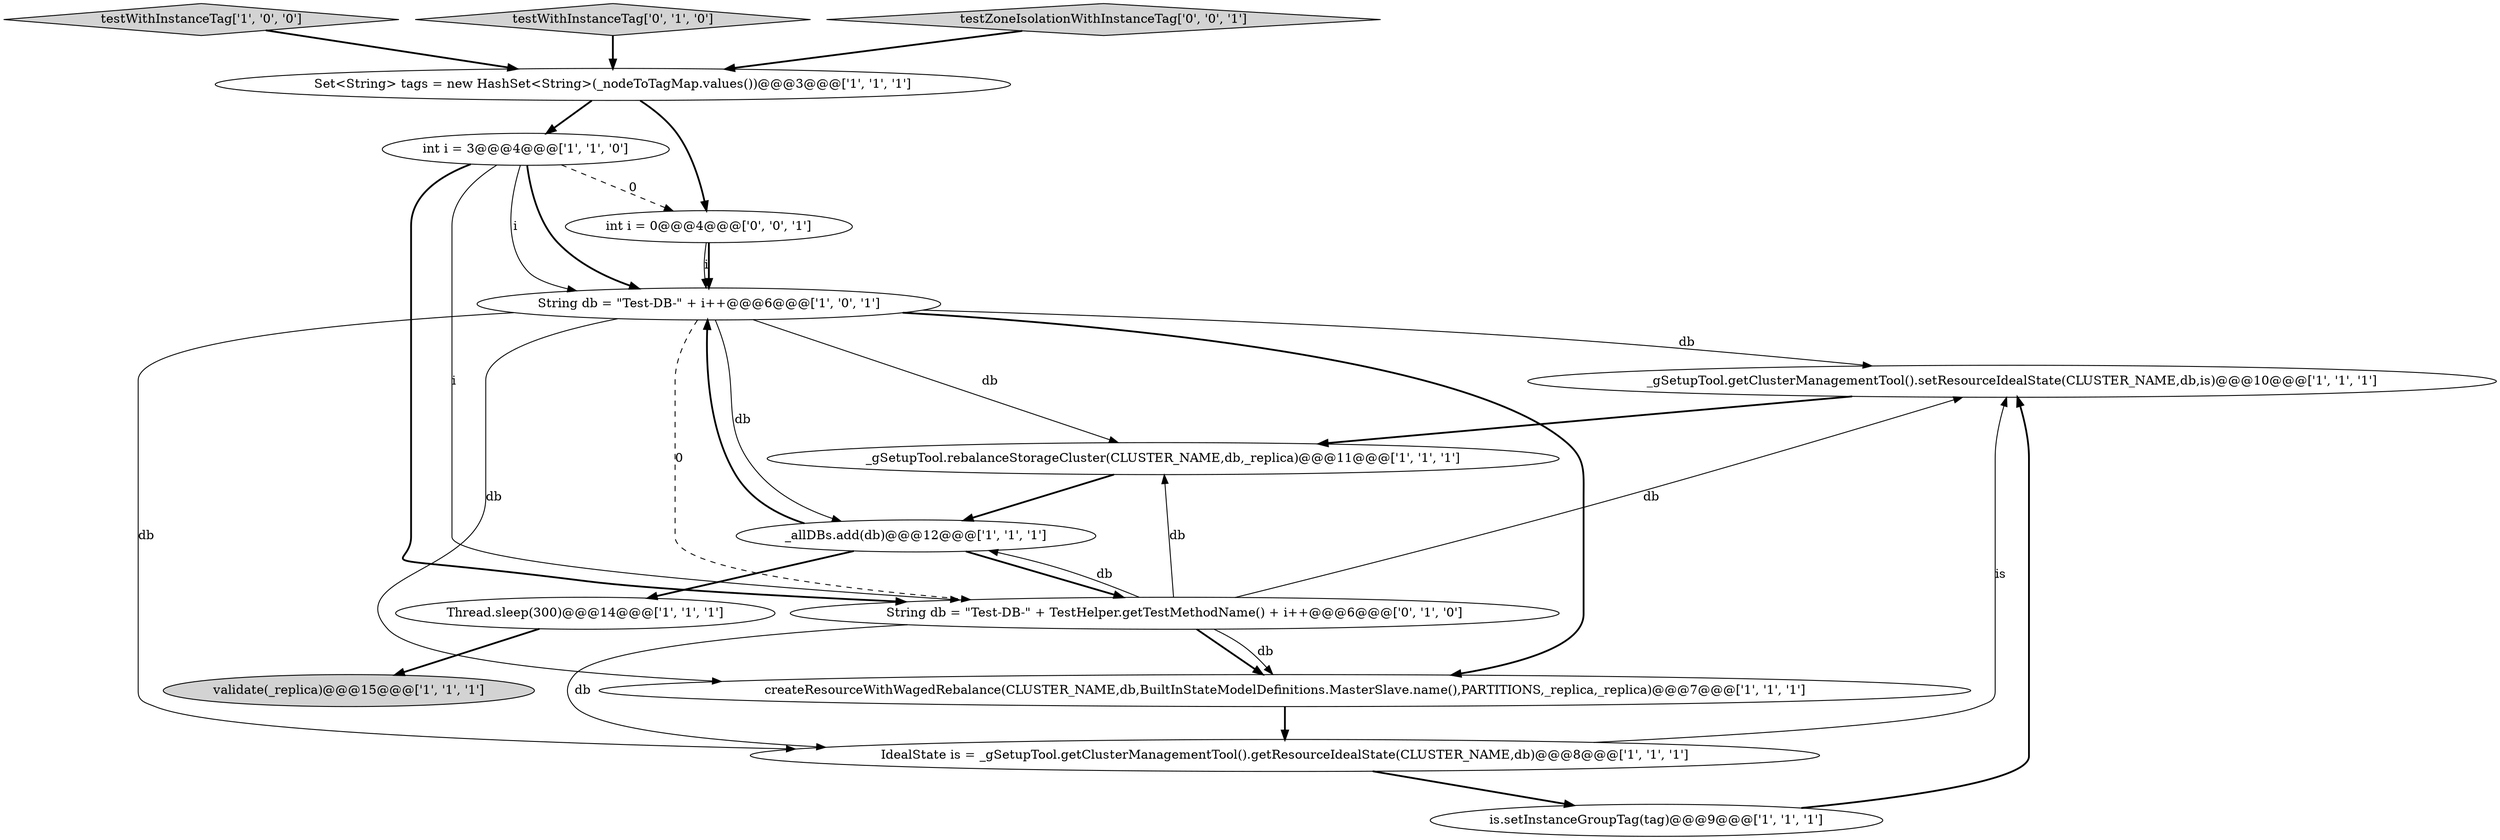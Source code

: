 digraph {
8 [style = filled, label = "testWithInstanceTag['1', '0', '0']", fillcolor = lightgray, shape = diamond image = "AAA0AAABBB1BBB"];
10 [style = filled, label = "_gSetupTool.getClusterManagementTool().setResourceIdealState(CLUSTER_NAME,db,is)@@@10@@@['1', '1', '1']", fillcolor = white, shape = ellipse image = "AAA0AAABBB1BBB"];
2 [style = filled, label = "is.setInstanceGroupTag(tag)@@@9@@@['1', '1', '1']", fillcolor = white, shape = ellipse image = "AAA0AAABBB1BBB"];
12 [style = filled, label = "String db = \"Test-DB-\" + TestHelper.getTestMethodName() + i++@@@6@@@['0', '1', '0']", fillcolor = white, shape = ellipse image = "AAA1AAABBB2BBB"];
15 [style = filled, label = "int i = 0@@@4@@@['0', '0', '1']", fillcolor = white, shape = ellipse image = "AAA0AAABBB3BBB"];
3 [style = filled, label = "Thread.sleep(300)@@@14@@@['1', '1', '1']", fillcolor = white, shape = ellipse image = "AAA0AAABBB1BBB"];
0 [style = filled, label = "createResourceWithWagedRebalance(CLUSTER_NAME,db,BuiltInStateModelDefinitions.MasterSlave.name(),PARTITIONS,_replica,_replica)@@@7@@@['1', '1', '1']", fillcolor = white, shape = ellipse image = "AAA0AAABBB1BBB"];
9 [style = filled, label = "String db = \"Test-DB-\" + i++@@@6@@@['1', '0', '1']", fillcolor = white, shape = ellipse image = "AAA0AAABBB1BBB"];
6 [style = filled, label = "int i = 3@@@4@@@['1', '1', '0']", fillcolor = white, shape = ellipse image = "AAA0AAABBB1BBB"];
7 [style = filled, label = "_allDBs.add(db)@@@12@@@['1', '1', '1']", fillcolor = white, shape = ellipse image = "AAA0AAABBB1BBB"];
11 [style = filled, label = "IdealState is = _gSetupTool.getClusterManagementTool().getResourceIdealState(CLUSTER_NAME,db)@@@8@@@['1', '1', '1']", fillcolor = white, shape = ellipse image = "AAA0AAABBB1BBB"];
13 [style = filled, label = "testWithInstanceTag['0', '1', '0']", fillcolor = lightgray, shape = diamond image = "AAA0AAABBB2BBB"];
5 [style = filled, label = "validate(_replica)@@@15@@@['1', '1', '1']", fillcolor = lightgray, shape = ellipse image = "AAA0AAABBB1BBB"];
4 [style = filled, label = "_gSetupTool.rebalanceStorageCluster(CLUSTER_NAME,db,_replica)@@@11@@@['1', '1', '1']", fillcolor = white, shape = ellipse image = "AAA0AAABBB1BBB"];
14 [style = filled, label = "testZoneIsolationWithInstanceTag['0', '0', '1']", fillcolor = lightgray, shape = diamond image = "AAA0AAABBB3BBB"];
1 [style = filled, label = "Set<String> tags = new HashSet<String>(_nodeToTagMap.values())@@@3@@@['1', '1', '1']", fillcolor = white, shape = ellipse image = "AAA0AAABBB1BBB"];
9->7 [style = solid, label="db"];
12->0 [style = bold, label=""];
12->10 [style = solid, label="db"];
4->7 [style = bold, label=""];
15->9 [style = bold, label=""];
9->12 [style = dashed, label="0"];
12->11 [style = solid, label="db"];
7->9 [style = bold, label=""];
6->12 [style = solid, label="i"];
12->0 [style = solid, label="db"];
6->9 [style = solid, label="i"];
12->4 [style = solid, label="db"];
2->10 [style = bold, label=""];
9->0 [style = bold, label=""];
11->10 [style = solid, label="is"];
9->10 [style = solid, label="db"];
9->4 [style = solid, label="db"];
15->9 [style = solid, label="i"];
1->6 [style = bold, label=""];
0->11 [style = bold, label=""];
3->5 [style = bold, label=""];
11->2 [style = bold, label=""];
14->1 [style = bold, label=""];
8->1 [style = bold, label=""];
6->9 [style = bold, label=""];
7->3 [style = bold, label=""];
7->12 [style = bold, label=""];
10->4 [style = bold, label=""];
12->7 [style = solid, label="db"];
9->0 [style = solid, label="db"];
1->15 [style = bold, label=""];
6->12 [style = bold, label=""];
13->1 [style = bold, label=""];
6->15 [style = dashed, label="0"];
9->11 [style = solid, label="db"];
}
